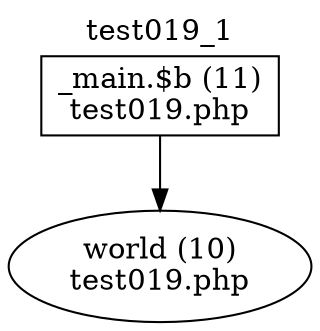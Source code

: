 digraph cfg {
  label="test019_1";
  labelloc=t;
  n1 [shape=box, label="_main.$b (11)\ntest019.php"];
  n2 [shape=ellipse, label="world (10)\ntest019.php"];
  n1 -> n2;
}
